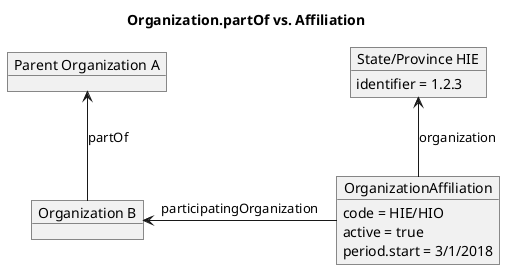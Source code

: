 @startuml usecase5-diagram
hide footbox

title Organization.partOf vs. Affiliation

object "Organization B" as OrganizationB
object "Parent Organization A" as OrganizationA

OrganizationA <-- OrganizationB : partOf

object "State/Province HIE" as OrganizationD
OrganizationD : identifier = 1.2.3
object "OrganizationAffiliation" as OrgAff

OrgAff : code = HIE/HIO
OrgAff : active = true
OrgAff : period.start = 3/1/2018


OrganizationB <- OrgAff : participatingOrganization
OrganizationD <-- OrgAff : organization

@enduml
